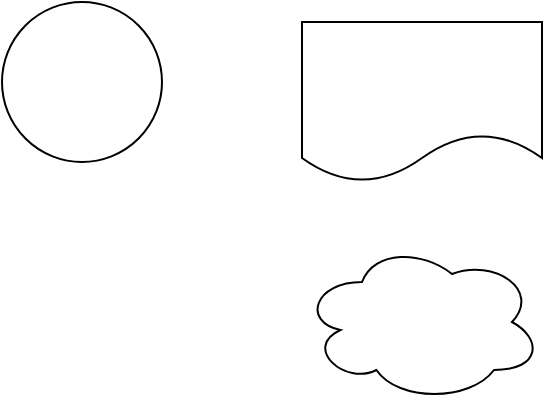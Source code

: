 <mxfile version="15.7.0" type="github">
  <diagram id="86jR1a55VTVIi8RKoHGT" name="Page-1">
    <mxGraphModel dx="1422" dy="762" grid="1" gridSize="10" guides="1" tooltips="1" connect="1" arrows="1" fold="1" page="1" pageScale="1" pageWidth="850" pageHeight="1100" math="0" shadow="0">
      <root>
        <mxCell id="0" />
        <mxCell id="1" parent="0" />
        <mxCell id="O4wcRyuwtE1x6-_FjefC-1" value="" style="ellipse;whiteSpace=wrap;html=1;aspect=fixed;" vertex="1" parent="1">
          <mxGeometry x="200" y="270" width="80" height="80" as="geometry" />
        </mxCell>
        <mxCell id="O4wcRyuwtE1x6-_FjefC-2" value="" style="shape=document;whiteSpace=wrap;html=1;boundedLbl=1;" vertex="1" parent="1">
          <mxGeometry x="350" y="280" width="120" height="80" as="geometry" />
        </mxCell>
        <mxCell id="O4wcRyuwtE1x6-_FjefC-3" value="" style="ellipse;shape=cloud;whiteSpace=wrap;html=1;" vertex="1" parent="1">
          <mxGeometry x="350" y="390" width="120" height="80" as="geometry" />
        </mxCell>
      </root>
    </mxGraphModel>
  </diagram>
</mxfile>
